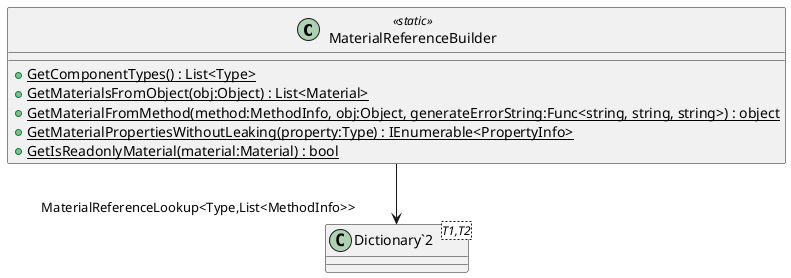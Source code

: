 @startuml
class MaterialReferenceBuilder <<static>> {
    + {static} GetComponentTypes() : List<Type>
    + {static} GetMaterialsFromObject(obj:Object) : List<Material>
    + {static} GetMaterialFromMethod(method:MethodInfo, obj:Object, generateErrorString:Func<string, string, string>) : object
    + {static} GetMaterialPropertiesWithoutLeaking(property:Type) : IEnumerable<PropertyInfo>
    + {static} GetIsReadonlyMaterial(material:Material) : bool
}
class "Dictionary`2"<T1,T2> {
}
MaterialReferenceBuilder --> "MaterialReferenceLookup<Type,List<MethodInfo>>" "Dictionary`2"
@enduml
